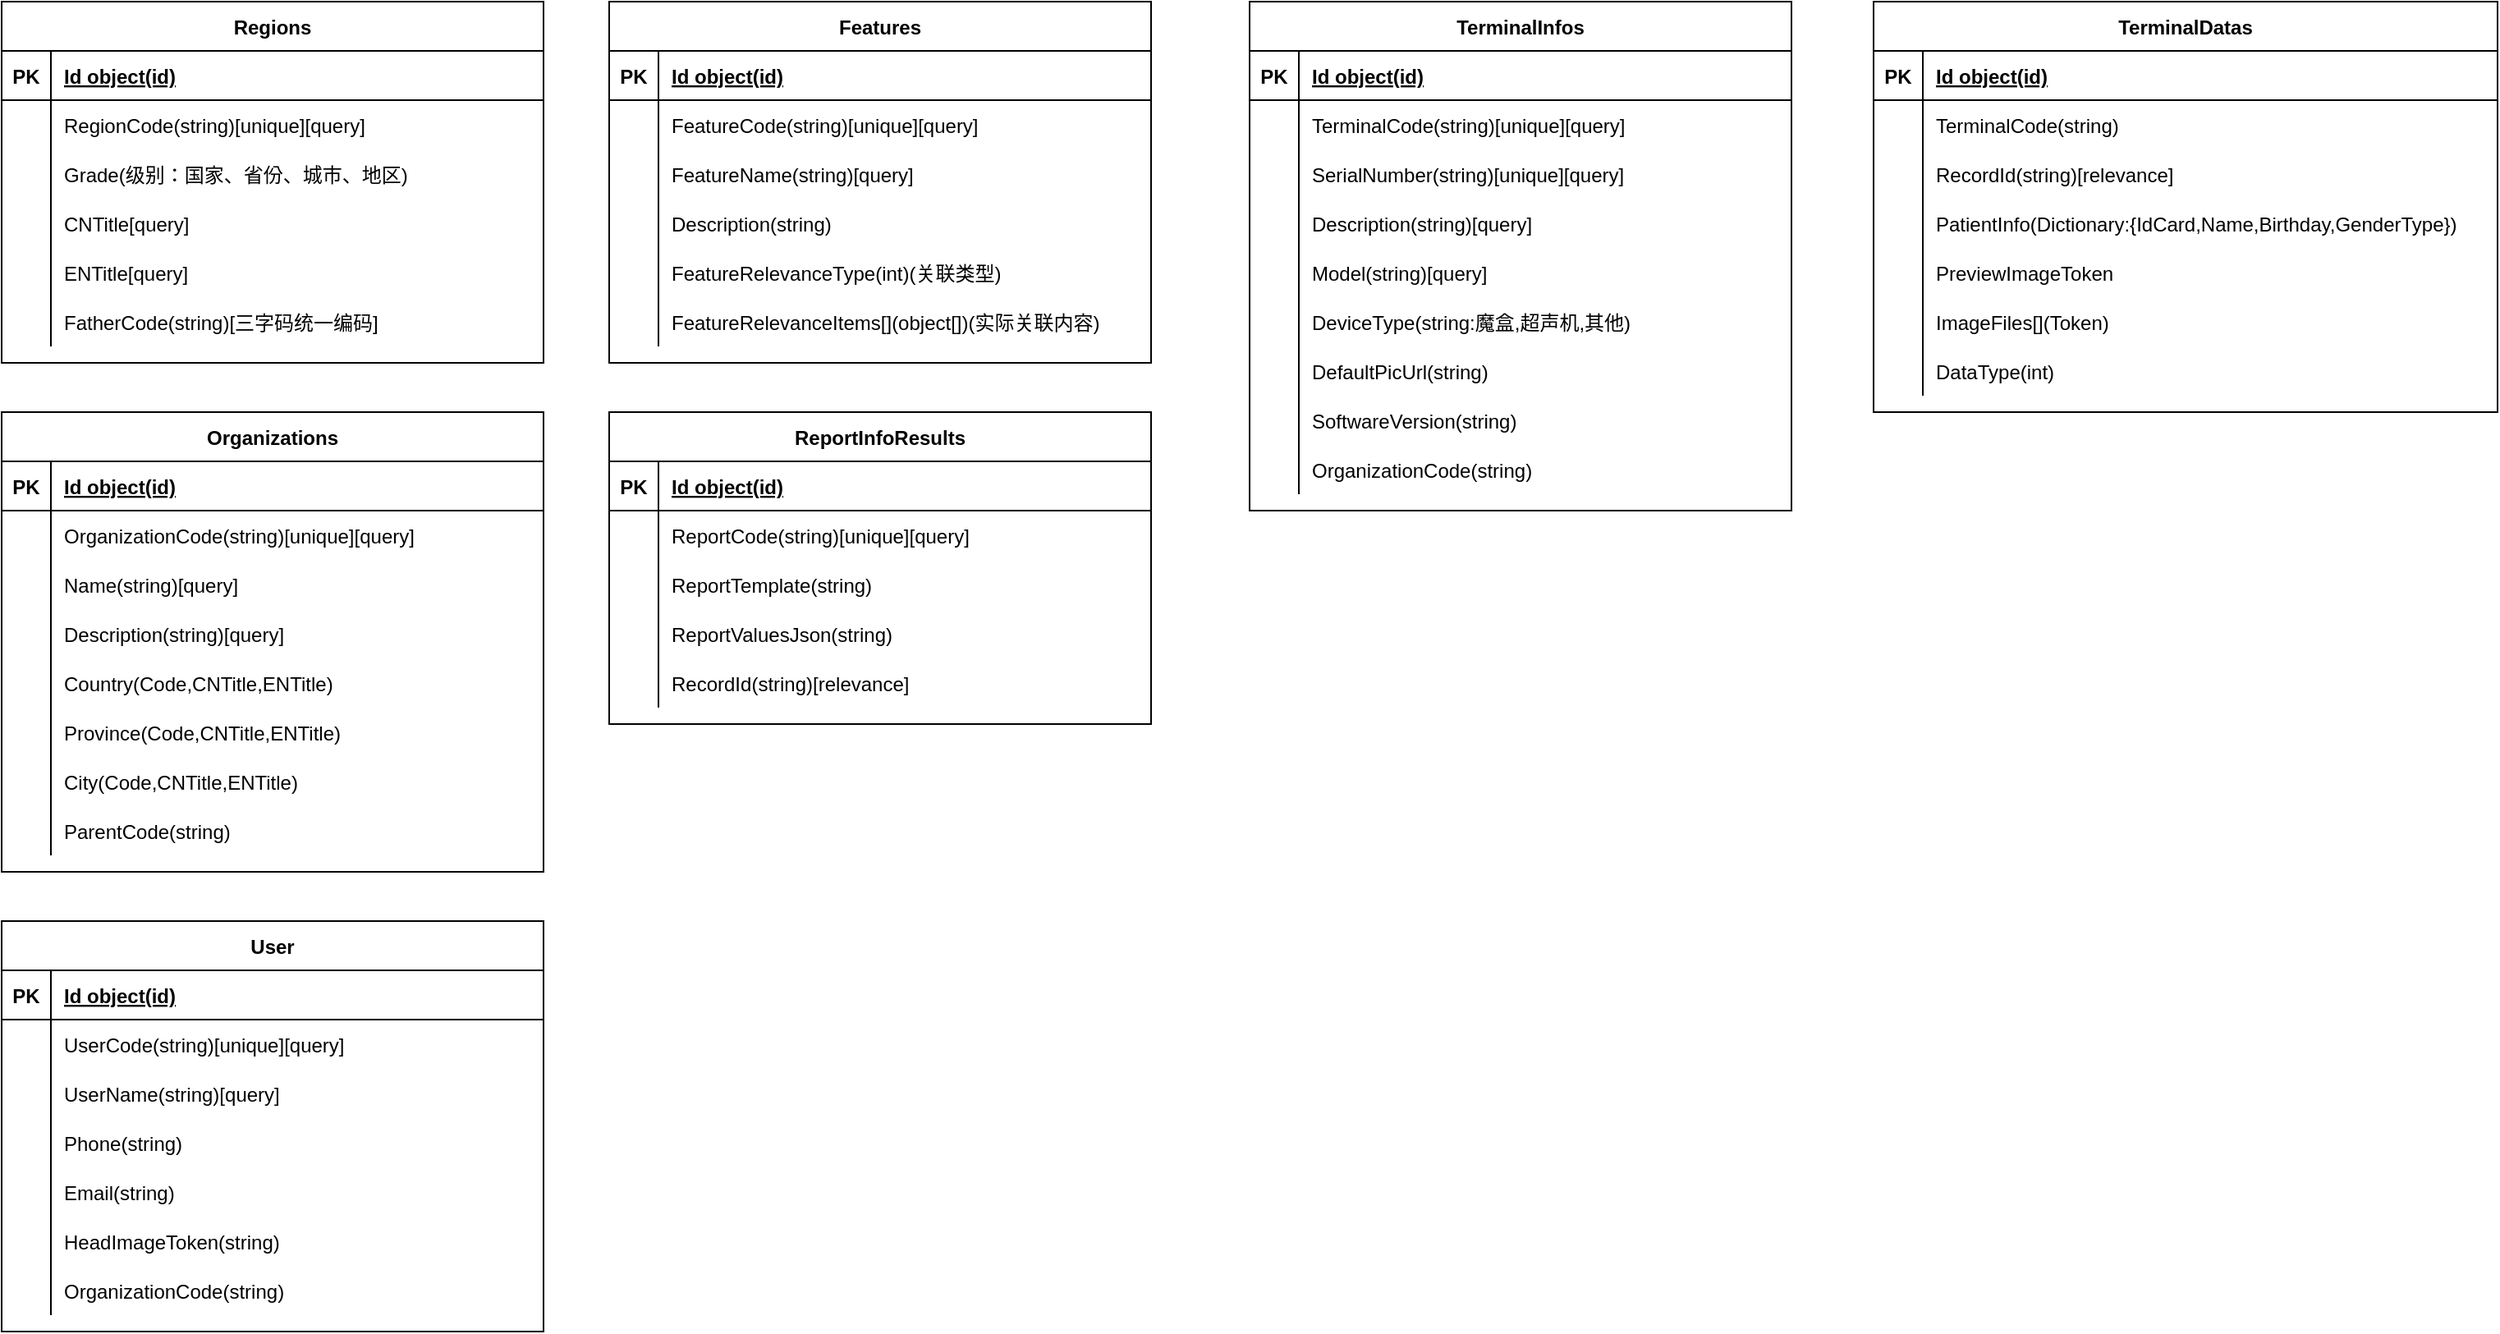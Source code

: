 <mxfile version="14.9.6" type="github">
  <diagram id="R2lEEEUBdFMjLlhIrx00" name="Page-1">
    <mxGraphModel dx="1422" dy="706" grid="1" gridSize="10" guides="1" tooltips="1" connect="1" arrows="1" fold="1" page="1" pageScale="1" pageWidth="1654" pageHeight="2336" math="0" shadow="0" extFonts="Permanent Marker^https://fonts.googleapis.com/css?family=Permanent+Marker">
      <root>
        <mxCell id="0" />
        <mxCell id="1" parent="0" />
        <mxCell id="NXn6PCg6-Ud2dN9pKlLt-1" value="TerminalInfos" style="shape=table;startSize=30;container=1;collapsible=1;childLayout=tableLayout;fixedRows=1;rowLines=0;fontStyle=1;align=center;resizeLast=1;" vertex="1" parent="1">
          <mxGeometry x="810" y="20" width="330" height="310" as="geometry" />
        </mxCell>
        <mxCell id="NXn6PCg6-Ud2dN9pKlLt-2" value="" style="shape=partialRectangle;collapsible=0;dropTarget=0;pointerEvents=0;fillColor=none;points=[[0,0.5],[1,0.5]];portConstraint=eastwest;top=0;left=0;right=0;bottom=1;" vertex="1" parent="NXn6PCg6-Ud2dN9pKlLt-1">
          <mxGeometry y="30" width="330" height="30" as="geometry" />
        </mxCell>
        <mxCell id="NXn6PCg6-Ud2dN9pKlLt-3" value="PK" style="shape=partialRectangle;overflow=hidden;connectable=0;fillColor=none;top=0;left=0;bottom=0;right=0;fontStyle=1;" vertex="1" parent="NXn6PCg6-Ud2dN9pKlLt-2">
          <mxGeometry width="30" height="30" as="geometry" />
        </mxCell>
        <mxCell id="NXn6PCg6-Ud2dN9pKlLt-4" value="Id object(id)" style="shape=partialRectangle;overflow=hidden;connectable=0;fillColor=none;top=0;left=0;bottom=0;right=0;align=left;spacingLeft=6;fontStyle=5;" vertex="1" parent="NXn6PCg6-Ud2dN9pKlLt-2">
          <mxGeometry x="30" width="300" height="30" as="geometry" />
        </mxCell>
        <mxCell id="NXn6PCg6-Ud2dN9pKlLt-71" value="" style="shape=partialRectangle;collapsible=0;dropTarget=0;pointerEvents=0;fillColor=none;points=[[0,0.5],[1,0.5]];portConstraint=eastwest;top=0;left=0;right=0;bottom=0;" vertex="1" parent="NXn6PCg6-Ud2dN9pKlLt-1">
          <mxGeometry y="60" width="330" height="30" as="geometry" />
        </mxCell>
        <mxCell id="NXn6PCg6-Ud2dN9pKlLt-72" value="" style="shape=partialRectangle;overflow=hidden;connectable=0;fillColor=none;top=0;left=0;bottom=0;right=0;" vertex="1" parent="NXn6PCg6-Ud2dN9pKlLt-71">
          <mxGeometry width="30" height="30" as="geometry" />
        </mxCell>
        <mxCell id="NXn6PCg6-Ud2dN9pKlLt-73" value="TerminalCode(string)[unique][query]" style="shape=partialRectangle;overflow=hidden;connectable=0;fillColor=none;top=0;left=0;bottom=0;right=0;align=left;spacingLeft=6;" vertex="1" parent="NXn6PCg6-Ud2dN9pKlLt-71">
          <mxGeometry x="30" width="300" height="30" as="geometry" />
        </mxCell>
        <mxCell id="NXn6PCg6-Ud2dN9pKlLt-9" value="" style="shape=partialRectangle;collapsible=0;dropTarget=0;pointerEvents=0;fillColor=none;points=[[0,0.5],[1,0.5]];portConstraint=eastwest;top=0;left=0;right=0;bottom=0;" vertex="1" parent="NXn6PCg6-Ud2dN9pKlLt-1">
          <mxGeometry y="90" width="330" height="30" as="geometry" />
        </mxCell>
        <mxCell id="NXn6PCg6-Ud2dN9pKlLt-10" value="" style="shape=partialRectangle;overflow=hidden;connectable=0;fillColor=none;top=0;left=0;bottom=0;right=0;" vertex="1" parent="NXn6PCg6-Ud2dN9pKlLt-9">
          <mxGeometry width="30" height="30" as="geometry" />
        </mxCell>
        <mxCell id="NXn6PCg6-Ud2dN9pKlLt-11" value="SerialNumber(string)[unique][query]" style="shape=partialRectangle;overflow=hidden;connectable=0;fillColor=none;top=0;left=0;bottom=0;right=0;align=left;spacingLeft=6;" vertex="1" parent="NXn6PCg6-Ud2dN9pKlLt-9">
          <mxGeometry x="30" width="300" height="30" as="geometry" />
        </mxCell>
        <mxCell id="NXn6PCg6-Ud2dN9pKlLt-5" value="" style="shape=partialRectangle;collapsible=0;dropTarget=0;pointerEvents=0;fillColor=none;points=[[0,0.5],[1,0.5]];portConstraint=eastwest;top=0;left=0;right=0;bottom=0;" vertex="1" parent="NXn6PCg6-Ud2dN9pKlLt-1">
          <mxGeometry y="120" width="330" height="30" as="geometry" />
        </mxCell>
        <mxCell id="NXn6PCg6-Ud2dN9pKlLt-6" value="" style="shape=partialRectangle;overflow=hidden;connectable=0;fillColor=none;top=0;left=0;bottom=0;right=0;" vertex="1" parent="NXn6PCg6-Ud2dN9pKlLt-5">
          <mxGeometry width="30" height="30" as="geometry" />
        </mxCell>
        <mxCell id="NXn6PCg6-Ud2dN9pKlLt-7" value="Description(string)[query]" style="shape=partialRectangle;overflow=hidden;connectable=0;fillColor=none;top=0;left=0;bottom=0;right=0;align=left;spacingLeft=6;" vertex="1" parent="NXn6PCg6-Ud2dN9pKlLt-5">
          <mxGeometry x="30" width="300" height="30" as="geometry" />
        </mxCell>
        <mxCell id="NXn6PCg6-Ud2dN9pKlLt-12" value="" style="shape=partialRectangle;collapsible=0;dropTarget=0;pointerEvents=0;fillColor=none;points=[[0,0.5],[1,0.5]];portConstraint=eastwest;top=0;left=0;right=0;bottom=0;" vertex="1" parent="NXn6PCg6-Ud2dN9pKlLt-1">
          <mxGeometry y="150" width="330" height="30" as="geometry" />
        </mxCell>
        <mxCell id="NXn6PCg6-Ud2dN9pKlLt-13" value="" style="shape=partialRectangle;overflow=hidden;connectable=0;fillColor=none;top=0;left=0;bottom=0;right=0;" vertex="1" parent="NXn6PCg6-Ud2dN9pKlLt-12">
          <mxGeometry width="30" height="30" as="geometry" />
        </mxCell>
        <mxCell id="NXn6PCg6-Ud2dN9pKlLt-14" value="Model(string)[query]" style="shape=partialRectangle;overflow=hidden;connectable=0;fillColor=none;top=0;left=0;bottom=0;right=0;align=left;spacingLeft=6;" vertex="1" parent="NXn6PCg6-Ud2dN9pKlLt-12">
          <mxGeometry x="30" width="300" height="30" as="geometry" />
        </mxCell>
        <mxCell id="NXn6PCg6-Ud2dN9pKlLt-99" value="" style="shape=partialRectangle;collapsible=0;dropTarget=0;pointerEvents=0;fillColor=none;points=[[0,0.5],[1,0.5]];portConstraint=eastwest;top=0;left=0;right=0;bottom=0;" vertex="1" parent="NXn6PCg6-Ud2dN9pKlLt-1">
          <mxGeometry y="180" width="330" height="30" as="geometry" />
        </mxCell>
        <mxCell id="NXn6PCg6-Ud2dN9pKlLt-100" value="" style="shape=partialRectangle;overflow=hidden;connectable=0;fillColor=none;top=0;left=0;bottom=0;right=0;" vertex="1" parent="NXn6PCg6-Ud2dN9pKlLt-99">
          <mxGeometry width="30" height="30" as="geometry" />
        </mxCell>
        <mxCell id="NXn6PCg6-Ud2dN9pKlLt-101" value="DeviceType(string:魔盒,超声机,其他)" style="shape=partialRectangle;overflow=hidden;connectable=0;fillColor=none;top=0;left=0;bottom=0;right=0;align=left;spacingLeft=6;" vertex="1" parent="NXn6PCg6-Ud2dN9pKlLt-99">
          <mxGeometry x="30" width="300" height="30" as="geometry" />
        </mxCell>
        <mxCell id="NXn6PCg6-Ud2dN9pKlLt-15" value="" style="shape=partialRectangle;collapsible=0;dropTarget=0;pointerEvents=0;fillColor=none;points=[[0,0.5],[1,0.5]];portConstraint=eastwest;top=0;left=0;right=0;bottom=0;" vertex="1" parent="NXn6PCg6-Ud2dN9pKlLt-1">
          <mxGeometry y="210" width="330" height="30" as="geometry" />
        </mxCell>
        <mxCell id="NXn6PCg6-Ud2dN9pKlLt-16" value="" style="shape=partialRectangle;overflow=hidden;connectable=0;fillColor=none;top=0;left=0;bottom=0;right=0;" vertex="1" parent="NXn6PCg6-Ud2dN9pKlLt-15">
          <mxGeometry width="30" height="30" as="geometry" />
        </mxCell>
        <mxCell id="NXn6PCg6-Ud2dN9pKlLt-17" value="DefaultPicUrl(string)" style="shape=partialRectangle;overflow=hidden;connectable=0;fillColor=none;top=0;left=0;bottom=0;right=0;align=left;spacingLeft=6;" vertex="1" parent="NXn6PCg6-Ud2dN9pKlLt-15">
          <mxGeometry x="30" width="300" height="30" as="geometry" />
        </mxCell>
        <mxCell id="NXn6PCg6-Ud2dN9pKlLt-18" value="" style="shape=partialRectangle;collapsible=0;dropTarget=0;pointerEvents=0;fillColor=none;points=[[0,0.5],[1,0.5]];portConstraint=eastwest;top=0;left=0;right=0;bottom=0;" vertex="1" parent="NXn6PCg6-Ud2dN9pKlLt-1">
          <mxGeometry y="240" width="330" height="30" as="geometry" />
        </mxCell>
        <mxCell id="NXn6PCg6-Ud2dN9pKlLt-19" value="" style="shape=partialRectangle;overflow=hidden;connectable=0;fillColor=none;top=0;left=0;bottom=0;right=0;" vertex="1" parent="NXn6PCg6-Ud2dN9pKlLt-18">
          <mxGeometry width="30" height="30" as="geometry" />
        </mxCell>
        <mxCell id="NXn6PCg6-Ud2dN9pKlLt-20" value="SoftwareVersion(string)" style="shape=partialRectangle;overflow=hidden;connectable=0;fillColor=none;top=0;left=0;bottom=0;right=0;align=left;spacingLeft=6;" vertex="1" parent="NXn6PCg6-Ud2dN9pKlLt-18">
          <mxGeometry x="30" width="300" height="30" as="geometry" />
        </mxCell>
        <mxCell id="NXn6PCg6-Ud2dN9pKlLt-21" value="" style="shape=partialRectangle;collapsible=0;dropTarget=0;pointerEvents=0;fillColor=none;points=[[0,0.5],[1,0.5]];portConstraint=eastwest;top=0;left=0;right=0;bottom=0;" vertex="1" parent="NXn6PCg6-Ud2dN9pKlLt-1">
          <mxGeometry y="270" width="330" height="30" as="geometry" />
        </mxCell>
        <mxCell id="NXn6PCg6-Ud2dN9pKlLt-22" value="" style="shape=partialRectangle;overflow=hidden;connectable=0;fillColor=none;top=0;left=0;bottom=0;right=0;" vertex="1" parent="NXn6PCg6-Ud2dN9pKlLt-21">
          <mxGeometry width="30" height="30" as="geometry" />
        </mxCell>
        <mxCell id="NXn6PCg6-Ud2dN9pKlLt-23" value="OrganizationCode(string)" style="shape=partialRectangle;overflow=hidden;connectable=0;fillColor=none;top=0;left=0;bottom=0;right=0;align=left;spacingLeft=6;" vertex="1" parent="NXn6PCg6-Ud2dN9pKlLt-21">
          <mxGeometry x="30" width="300" height="30" as="geometry" />
        </mxCell>
        <mxCell id="NXn6PCg6-Ud2dN9pKlLt-24" value="Regions" style="shape=table;startSize=30;container=1;collapsible=1;childLayout=tableLayout;fixedRows=1;rowLines=0;fontStyle=1;align=center;resizeLast=1;" vertex="1" parent="1">
          <mxGeometry x="50" y="20" width="330" height="220" as="geometry" />
        </mxCell>
        <mxCell id="NXn6PCg6-Ud2dN9pKlLt-25" value="" style="shape=partialRectangle;collapsible=0;dropTarget=0;pointerEvents=0;fillColor=none;points=[[0,0.5],[1,0.5]];portConstraint=eastwest;top=0;left=0;right=0;bottom=1;" vertex="1" parent="NXn6PCg6-Ud2dN9pKlLt-24">
          <mxGeometry y="30" width="330" height="30" as="geometry" />
        </mxCell>
        <mxCell id="NXn6PCg6-Ud2dN9pKlLt-26" value="PK" style="shape=partialRectangle;overflow=hidden;connectable=0;fillColor=none;top=0;left=0;bottom=0;right=0;fontStyle=1;" vertex="1" parent="NXn6PCg6-Ud2dN9pKlLt-25">
          <mxGeometry width="30" height="30" as="geometry" />
        </mxCell>
        <mxCell id="NXn6PCg6-Ud2dN9pKlLt-27" value="Id object(id)" style="shape=partialRectangle;overflow=hidden;connectable=0;fillColor=none;top=0;left=0;bottom=0;right=0;align=left;spacingLeft=6;fontStyle=5;" vertex="1" parent="NXn6PCg6-Ud2dN9pKlLt-25">
          <mxGeometry x="30" width="300" height="30" as="geometry" />
        </mxCell>
        <mxCell id="NXn6PCg6-Ud2dN9pKlLt-28" value="" style="shape=partialRectangle;collapsible=0;dropTarget=0;pointerEvents=0;fillColor=none;points=[[0,0.5],[1,0.5]];portConstraint=eastwest;top=0;left=0;right=0;bottom=0;" vertex="1" parent="NXn6PCg6-Ud2dN9pKlLt-24">
          <mxGeometry y="60" width="330" height="30" as="geometry" />
        </mxCell>
        <mxCell id="NXn6PCg6-Ud2dN9pKlLt-29" value="" style="shape=partialRectangle;overflow=hidden;connectable=0;fillColor=none;top=0;left=0;bottom=0;right=0;" vertex="1" parent="NXn6PCg6-Ud2dN9pKlLt-28">
          <mxGeometry width="30" height="30" as="geometry" />
        </mxCell>
        <mxCell id="NXn6PCg6-Ud2dN9pKlLt-30" value="RegionCode(string)[unique][query]" style="shape=partialRectangle;overflow=hidden;connectable=0;fillColor=none;top=0;left=0;bottom=0;right=0;align=left;spacingLeft=6;" vertex="1" parent="NXn6PCg6-Ud2dN9pKlLt-28">
          <mxGeometry x="30" width="300" height="30" as="geometry" />
        </mxCell>
        <mxCell id="NXn6PCg6-Ud2dN9pKlLt-31" value="" style="shape=partialRectangle;collapsible=0;dropTarget=0;pointerEvents=0;fillColor=none;points=[[0,0.5],[1,0.5]];portConstraint=eastwest;top=0;left=0;right=0;bottom=0;" vertex="1" parent="NXn6PCg6-Ud2dN9pKlLt-24">
          <mxGeometry y="90" width="330" height="30" as="geometry" />
        </mxCell>
        <mxCell id="NXn6PCg6-Ud2dN9pKlLt-32" value="" style="shape=partialRectangle;overflow=hidden;connectable=0;fillColor=none;top=0;left=0;bottom=0;right=0;" vertex="1" parent="NXn6PCg6-Ud2dN9pKlLt-31">
          <mxGeometry width="30" height="30" as="geometry" />
        </mxCell>
        <mxCell id="NXn6PCg6-Ud2dN9pKlLt-33" value="Grade(级别：国家、省份、城市、地区)" style="shape=partialRectangle;overflow=hidden;connectable=0;fillColor=none;top=0;left=0;bottom=0;right=0;align=left;spacingLeft=6;" vertex="1" parent="NXn6PCg6-Ud2dN9pKlLt-31">
          <mxGeometry x="30" width="300" height="30" as="geometry" />
        </mxCell>
        <mxCell id="NXn6PCg6-Ud2dN9pKlLt-34" value="" style="shape=partialRectangle;collapsible=0;dropTarget=0;pointerEvents=0;fillColor=none;points=[[0,0.5],[1,0.5]];portConstraint=eastwest;top=0;left=0;right=0;bottom=0;" vertex="1" parent="NXn6PCg6-Ud2dN9pKlLt-24">
          <mxGeometry y="120" width="330" height="30" as="geometry" />
        </mxCell>
        <mxCell id="NXn6PCg6-Ud2dN9pKlLt-35" value="" style="shape=partialRectangle;overflow=hidden;connectable=0;fillColor=none;top=0;left=0;bottom=0;right=0;" vertex="1" parent="NXn6PCg6-Ud2dN9pKlLt-34">
          <mxGeometry width="30" height="30" as="geometry" />
        </mxCell>
        <mxCell id="NXn6PCg6-Ud2dN9pKlLt-36" value="CNTitle[query]" style="shape=partialRectangle;overflow=hidden;connectable=0;fillColor=none;top=0;left=0;bottom=0;right=0;align=left;spacingLeft=6;" vertex="1" parent="NXn6PCg6-Ud2dN9pKlLt-34">
          <mxGeometry x="30" width="300" height="30" as="geometry" />
        </mxCell>
        <mxCell id="NXn6PCg6-Ud2dN9pKlLt-37" value="" style="shape=partialRectangle;collapsible=0;dropTarget=0;pointerEvents=0;fillColor=none;points=[[0,0.5],[1,0.5]];portConstraint=eastwest;top=0;left=0;right=0;bottom=0;" vertex="1" parent="NXn6PCg6-Ud2dN9pKlLt-24">
          <mxGeometry y="150" width="330" height="30" as="geometry" />
        </mxCell>
        <mxCell id="NXn6PCg6-Ud2dN9pKlLt-38" value="" style="shape=partialRectangle;overflow=hidden;connectable=0;fillColor=none;top=0;left=0;bottom=0;right=0;" vertex="1" parent="NXn6PCg6-Ud2dN9pKlLt-37">
          <mxGeometry width="30" height="30" as="geometry" />
        </mxCell>
        <mxCell id="NXn6PCg6-Ud2dN9pKlLt-39" value="ENTitle[query]" style="shape=partialRectangle;overflow=hidden;connectable=0;fillColor=none;top=0;left=0;bottom=0;right=0;align=left;spacingLeft=6;" vertex="1" parent="NXn6PCg6-Ud2dN9pKlLt-37">
          <mxGeometry x="30" width="300" height="30" as="geometry" />
        </mxCell>
        <mxCell id="NXn6PCg6-Ud2dN9pKlLt-40" value="" style="shape=partialRectangle;collapsible=0;dropTarget=0;pointerEvents=0;fillColor=none;points=[[0,0.5],[1,0.5]];portConstraint=eastwest;top=0;left=0;right=0;bottom=0;" vertex="1" parent="NXn6PCg6-Ud2dN9pKlLt-24">
          <mxGeometry y="180" width="330" height="30" as="geometry" />
        </mxCell>
        <mxCell id="NXn6PCg6-Ud2dN9pKlLt-41" value="" style="shape=partialRectangle;overflow=hidden;connectable=0;fillColor=none;top=0;left=0;bottom=0;right=0;" vertex="1" parent="NXn6PCg6-Ud2dN9pKlLt-40">
          <mxGeometry width="30" height="30" as="geometry" />
        </mxCell>
        <mxCell id="NXn6PCg6-Ud2dN9pKlLt-42" value="FatherCode(string)[三字码统一编码]" style="shape=partialRectangle;overflow=hidden;connectable=0;fillColor=none;top=0;left=0;bottom=0;right=0;align=left;spacingLeft=6;" vertex="1" parent="NXn6PCg6-Ud2dN9pKlLt-40">
          <mxGeometry x="30" width="300" height="30" as="geometry" />
        </mxCell>
        <mxCell id="NXn6PCg6-Ud2dN9pKlLt-46" value="Organizations" style="shape=table;startSize=30;container=1;collapsible=1;childLayout=tableLayout;fixedRows=1;rowLines=0;fontStyle=1;align=center;resizeLast=1;" vertex="1" parent="1">
          <mxGeometry x="50" y="270" width="330" height="280" as="geometry" />
        </mxCell>
        <mxCell id="NXn6PCg6-Ud2dN9pKlLt-47" value="" style="shape=partialRectangle;collapsible=0;dropTarget=0;pointerEvents=0;fillColor=none;points=[[0,0.5],[1,0.5]];portConstraint=eastwest;top=0;left=0;right=0;bottom=1;" vertex="1" parent="NXn6PCg6-Ud2dN9pKlLt-46">
          <mxGeometry y="30" width="330" height="30" as="geometry" />
        </mxCell>
        <mxCell id="NXn6PCg6-Ud2dN9pKlLt-48" value="PK" style="shape=partialRectangle;overflow=hidden;connectable=0;fillColor=none;top=0;left=0;bottom=0;right=0;fontStyle=1;" vertex="1" parent="NXn6PCg6-Ud2dN9pKlLt-47">
          <mxGeometry width="30" height="30" as="geometry" />
        </mxCell>
        <mxCell id="NXn6PCg6-Ud2dN9pKlLt-49" value="Id object(id)" style="shape=partialRectangle;overflow=hidden;connectable=0;fillColor=none;top=0;left=0;bottom=0;right=0;align=left;spacingLeft=6;fontStyle=5;" vertex="1" parent="NXn6PCg6-Ud2dN9pKlLt-47">
          <mxGeometry x="30" width="300" height="30" as="geometry" />
        </mxCell>
        <mxCell id="NXn6PCg6-Ud2dN9pKlLt-68" value="" style="shape=partialRectangle;collapsible=0;dropTarget=0;pointerEvents=0;fillColor=none;points=[[0,0.5],[1,0.5]];portConstraint=eastwest;top=0;left=0;right=0;bottom=0;" vertex="1" parent="NXn6PCg6-Ud2dN9pKlLt-46">
          <mxGeometry y="60" width="330" height="30" as="geometry" />
        </mxCell>
        <mxCell id="NXn6PCg6-Ud2dN9pKlLt-69" value="" style="shape=partialRectangle;overflow=hidden;connectable=0;fillColor=none;top=0;left=0;bottom=0;right=0;" vertex="1" parent="NXn6PCg6-Ud2dN9pKlLt-68">
          <mxGeometry width="30" height="30" as="geometry" />
        </mxCell>
        <mxCell id="NXn6PCg6-Ud2dN9pKlLt-70" value="OrganizationCode(string)[unique][query]" style="shape=partialRectangle;overflow=hidden;connectable=0;fillColor=none;top=0;left=0;bottom=0;right=0;align=left;spacingLeft=6;" vertex="1" parent="NXn6PCg6-Ud2dN9pKlLt-68">
          <mxGeometry x="30" width="300" height="30" as="geometry" />
        </mxCell>
        <mxCell id="NXn6PCg6-Ud2dN9pKlLt-50" value="" style="shape=partialRectangle;collapsible=0;dropTarget=0;pointerEvents=0;fillColor=none;points=[[0,0.5],[1,0.5]];portConstraint=eastwest;top=0;left=0;right=0;bottom=0;" vertex="1" parent="NXn6PCg6-Ud2dN9pKlLt-46">
          <mxGeometry y="90" width="330" height="30" as="geometry" />
        </mxCell>
        <mxCell id="NXn6PCg6-Ud2dN9pKlLt-51" value="" style="shape=partialRectangle;overflow=hidden;connectable=0;fillColor=none;top=0;left=0;bottom=0;right=0;" vertex="1" parent="NXn6PCg6-Ud2dN9pKlLt-50">
          <mxGeometry width="30" height="30" as="geometry" />
        </mxCell>
        <mxCell id="NXn6PCg6-Ud2dN9pKlLt-52" value="Name(string)[query]" style="shape=partialRectangle;overflow=hidden;connectable=0;fillColor=none;top=0;left=0;bottom=0;right=0;align=left;spacingLeft=6;" vertex="1" parent="NXn6PCg6-Ud2dN9pKlLt-50">
          <mxGeometry x="30" width="300" height="30" as="geometry" />
        </mxCell>
        <mxCell id="NXn6PCg6-Ud2dN9pKlLt-53" value="" style="shape=partialRectangle;collapsible=0;dropTarget=0;pointerEvents=0;fillColor=none;points=[[0,0.5],[1,0.5]];portConstraint=eastwest;top=0;left=0;right=0;bottom=0;" vertex="1" parent="NXn6PCg6-Ud2dN9pKlLt-46">
          <mxGeometry y="120" width="330" height="30" as="geometry" />
        </mxCell>
        <mxCell id="NXn6PCg6-Ud2dN9pKlLt-54" value="" style="shape=partialRectangle;overflow=hidden;connectable=0;fillColor=none;top=0;left=0;bottom=0;right=0;" vertex="1" parent="NXn6PCg6-Ud2dN9pKlLt-53">
          <mxGeometry width="30" height="30" as="geometry" />
        </mxCell>
        <mxCell id="NXn6PCg6-Ud2dN9pKlLt-55" value="Description(string)[query]" style="shape=partialRectangle;overflow=hidden;connectable=0;fillColor=none;top=0;left=0;bottom=0;right=0;align=left;spacingLeft=6;" vertex="1" parent="NXn6PCg6-Ud2dN9pKlLt-53">
          <mxGeometry x="30" width="300" height="30" as="geometry" />
        </mxCell>
        <mxCell id="NXn6PCg6-Ud2dN9pKlLt-56" value="" style="shape=partialRectangle;collapsible=0;dropTarget=0;pointerEvents=0;fillColor=none;points=[[0,0.5],[1,0.5]];portConstraint=eastwest;top=0;left=0;right=0;bottom=0;" vertex="1" parent="NXn6PCg6-Ud2dN9pKlLt-46">
          <mxGeometry y="150" width="330" height="30" as="geometry" />
        </mxCell>
        <mxCell id="NXn6PCg6-Ud2dN9pKlLt-57" value="" style="shape=partialRectangle;overflow=hidden;connectable=0;fillColor=none;top=0;left=0;bottom=0;right=0;" vertex="1" parent="NXn6PCg6-Ud2dN9pKlLt-56">
          <mxGeometry width="30" height="30" as="geometry" />
        </mxCell>
        <mxCell id="NXn6PCg6-Ud2dN9pKlLt-58" value="Country(Code,CNTitle,ENTitle)" style="shape=partialRectangle;overflow=hidden;connectable=0;fillColor=none;top=0;left=0;bottom=0;right=0;align=left;spacingLeft=6;" vertex="1" parent="NXn6PCg6-Ud2dN9pKlLt-56">
          <mxGeometry x="30" width="300" height="30" as="geometry" />
        </mxCell>
        <mxCell id="NXn6PCg6-Ud2dN9pKlLt-59" value="" style="shape=partialRectangle;collapsible=0;dropTarget=0;pointerEvents=0;fillColor=none;points=[[0,0.5],[1,0.5]];portConstraint=eastwest;top=0;left=0;right=0;bottom=0;" vertex="1" parent="NXn6PCg6-Ud2dN9pKlLt-46">
          <mxGeometry y="180" width="330" height="30" as="geometry" />
        </mxCell>
        <mxCell id="NXn6PCg6-Ud2dN9pKlLt-60" value="" style="shape=partialRectangle;overflow=hidden;connectable=0;fillColor=none;top=0;left=0;bottom=0;right=0;" vertex="1" parent="NXn6PCg6-Ud2dN9pKlLt-59">
          <mxGeometry width="30" height="30" as="geometry" />
        </mxCell>
        <mxCell id="NXn6PCg6-Ud2dN9pKlLt-61" value="Province(Code,CNTitle,ENTitle)" style="shape=partialRectangle;overflow=hidden;connectable=0;fillColor=none;top=0;left=0;bottom=0;right=0;align=left;spacingLeft=6;" vertex="1" parent="NXn6PCg6-Ud2dN9pKlLt-59">
          <mxGeometry x="30" width="300" height="30" as="geometry" />
        </mxCell>
        <mxCell id="NXn6PCg6-Ud2dN9pKlLt-62" value="" style="shape=partialRectangle;collapsible=0;dropTarget=0;pointerEvents=0;fillColor=none;points=[[0,0.5],[1,0.5]];portConstraint=eastwest;top=0;left=0;right=0;bottom=0;" vertex="1" parent="NXn6PCg6-Ud2dN9pKlLt-46">
          <mxGeometry y="210" width="330" height="30" as="geometry" />
        </mxCell>
        <mxCell id="NXn6PCg6-Ud2dN9pKlLt-63" value="" style="shape=partialRectangle;overflow=hidden;connectable=0;fillColor=none;top=0;left=0;bottom=0;right=0;" vertex="1" parent="NXn6PCg6-Ud2dN9pKlLt-62">
          <mxGeometry width="30" height="30" as="geometry" />
        </mxCell>
        <mxCell id="NXn6PCg6-Ud2dN9pKlLt-64" value="City(Code,CNTitle,ENTitle)" style="shape=partialRectangle;overflow=hidden;connectable=0;fillColor=none;top=0;left=0;bottom=0;right=0;align=left;spacingLeft=6;" vertex="1" parent="NXn6PCg6-Ud2dN9pKlLt-62">
          <mxGeometry x="30" width="300" height="30" as="geometry" />
        </mxCell>
        <mxCell id="NXn6PCg6-Ud2dN9pKlLt-65" value="" style="shape=partialRectangle;collapsible=0;dropTarget=0;pointerEvents=0;fillColor=none;points=[[0,0.5],[1,0.5]];portConstraint=eastwest;top=0;left=0;right=0;bottom=0;" vertex="1" parent="NXn6PCg6-Ud2dN9pKlLt-46">
          <mxGeometry y="240" width="330" height="30" as="geometry" />
        </mxCell>
        <mxCell id="NXn6PCg6-Ud2dN9pKlLt-66" value="" style="shape=partialRectangle;overflow=hidden;connectable=0;fillColor=none;top=0;left=0;bottom=0;right=0;" vertex="1" parent="NXn6PCg6-Ud2dN9pKlLt-65">
          <mxGeometry width="30" height="30" as="geometry" />
        </mxCell>
        <mxCell id="NXn6PCg6-Ud2dN9pKlLt-67" value="ParentCode(string)" style="shape=partialRectangle;overflow=hidden;connectable=0;fillColor=none;top=0;left=0;bottom=0;right=0;align=left;spacingLeft=6;" vertex="1" parent="NXn6PCg6-Ud2dN9pKlLt-65">
          <mxGeometry x="30" width="300" height="30" as="geometry" />
        </mxCell>
        <mxCell id="NXn6PCg6-Ud2dN9pKlLt-74" value="TerminalDatas" style="shape=table;startSize=30;container=1;collapsible=1;childLayout=tableLayout;fixedRows=1;rowLines=0;fontStyle=1;align=center;resizeLast=1;" vertex="1" parent="1">
          <mxGeometry x="1190" y="20" width="380" height="250" as="geometry" />
        </mxCell>
        <mxCell id="NXn6PCg6-Ud2dN9pKlLt-75" value="" style="shape=partialRectangle;collapsible=0;dropTarget=0;pointerEvents=0;fillColor=none;points=[[0,0.5],[1,0.5]];portConstraint=eastwest;top=0;left=0;right=0;bottom=1;" vertex="1" parent="NXn6PCg6-Ud2dN9pKlLt-74">
          <mxGeometry y="30" width="380" height="30" as="geometry" />
        </mxCell>
        <mxCell id="NXn6PCg6-Ud2dN9pKlLt-76" value="PK" style="shape=partialRectangle;overflow=hidden;connectable=0;fillColor=none;top=0;left=0;bottom=0;right=0;fontStyle=1;" vertex="1" parent="NXn6PCg6-Ud2dN9pKlLt-75">
          <mxGeometry width="30" height="30" as="geometry" />
        </mxCell>
        <mxCell id="NXn6PCg6-Ud2dN9pKlLt-77" value="Id object(id)" style="shape=partialRectangle;overflow=hidden;connectable=0;fillColor=none;top=0;left=0;bottom=0;right=0;align=left;spacingLeft=6;fontStyle=5;" vertex="1" parent="NXn6PCg6-Ud2dN9pKlLt-75">
          <mxGeometry x="30" width="350" height="30" as="geometry" />
        </mxCell>
        <mxCell id="NXn6PCg6-Ud2dN9pKlLt-78" value="" style="shape=partialRectangle;collapsible=0;dropTarget=0;pointerEvents=0;fillColor=none;points=[[0,0.5],[1,0.5]];portConstraint=eastwest;top=0;left=0;right=0;bottom=0;" vertex="1" parent="NXn6PCg6-Ud2dN9pKlLt-74">
          <mxGeometry y="60" width="380" height="30" as="geometry" />
        </mxCell>
        <mxCell id="NXn6PCg6-Ud2dN9pKlLt-79" value="" style="shape=partialRectangle;overflow=hidden;connectable=0;fillColor=none;top=0;left=0;bottom=0;right=0;" vertex="1" parent="NXn6PCg6-Ud2dN9pKlLt-78">
          <mxGeometry width="30" height="30" as="geometry" />
        </mxCell>
        <mxCell id="NXn6PCg6-Ud2dN9pKlLt-80" value="TerminalCode(string)" style="shape=partialRectangle;overflow=hidden;connectable=0;fillColor=none;top=0;left=0;bottom=0;right=0;align=left;spacingLeft=6;" vertex="1" parent="NXn6PCg6-Ud2dN9pKlLt-78">
          <mxGeometry x="30" width="350" height="30" as="geometry" />
        </mxCell>
        <mxCell id="NXn6PCg6-Ud2dN9pKlLt-81" value="" style="shape=partialRectangle;collapsible=0;dropTarget=0;pointerEvents=0;fillColor=none;points=[[0,0.5],[1,0.5]];portConstraint=eastwest;top=0;left=0;right=0;bottom=0;" vertex="1" parent="NXn6PCg6-Ud2dN9pKlLt-74">
          <mxGeometry y="90" width="380" height="30" as="geometry" />
        </mxCell>
        <mxCell id="NXn6PCg6-Ud2dN9pKlLt-82" value="" style="shape=partialRectangle;overflow=hidden;connectable=0;fillColor=none;top=0;left=0;bottom=0;right=0;" vertex="1" parent="NXn6PCg6-Ud2dN9pKlLt-81">
          <mxGeometry width="30" height="30" as="geometry" />
        </mxCell>
        <mxCell id="NXn6PCg6-Ud2dN9pKlLt-83" value="RecordId(string)[relevance]" style="shape=partialRectangle;overflow=hidden;connectable=0;fillColor=none;top=0;left=0;bottom=0;right=0;align=left;spacingLeft=6;" vertex="1" parent="NXn6PCg6-Ud2dN9pKlLt-81">
          <mxGeometry x="30" width="350" height="30" as="geometry" />
        </mxCell>
        <mxCell id="NXn6PCg6-Ud2dN9pKlLt-84" value="" style="shape=partialRectangle;collapsible=0;dropTarget=0;pointerEvents=0;fillColor=none;points=[[0,0.5],[1,0.5]];portConstraint=eastwest;top=0;left=0;right=0;bottom=0;" vertex="1" parent="NXn6PCg6-Ud2dN9pKlLt-74">
          <mxGeometry y="120" width="380" height="30" as="geometry" />
        </mxCell>
        <mxCell id="NXn6PCg6-Ud2dN9pKlLt-85" value="" style="shape=partialRectangle;overflow=hidden;connectable=0;fillColor=none;top=0;left=0;bottom=0;right=0;" vertex="1" parent="NXn6PCg6-Ud2dN9pKlLt-84">
          <mxGeometry width="30" height="30" as="geometry" />
        </mxCell>
        <mxCell id="NXn6PCg6-Ud2dN9pKlLt-86" value="PatientInfo(Dictionary:{IdCard,Name,Birthday,GenderType})" style="shape=partialRectangle;overflow=hidden;connectable=0;fillColor=none;top=0;left=0;bottom=0;right=0;align=left;spacingLeft=6;" vertex="1" parent="NXn6PCg6-Ud2dN9pKlLt-84">
          <mxGeometry x="30" width="350" height="30" as="geometry" />
        </mxCell>
        <mxCell id="NXn6PCg6-Ud2dN9pKlLt-87" value="" style="shape=partialRectangle;collapsible=0;dropTarget=0;pointerEvents=0;fillColor=none;points=[[0,0.5],[1,0.5]];portConstraint=eastwest;top=0;left=0;right=0;bottom=0;" vertex="1" parent="NXn6PCg6-Ud2dN9pKlLt-74">
          <mxGeometry y="150" width="380" height="30" as="geometry" />
        </mxCell>
        <mxCell id="NXn6PCg6-Ud2dN9pKlLt-88" value="" style="shape=partialRectangle;overflow=hidden;connectable=0;fillColor=none;top=0;left=0;bottom=0;right=0;" vertex="1" parent="NXn6PCg6-Ud2dN9pKlLt-87">
          <mxGeometry width="30" height="30" as="geometry" />
        </mxCell>
        <mxCell id="NXn6PCg6-Ud2dN9pKlLt-89" value="PreviewImageToken" style="shape=partialRectangle;overflow=hidden;connectable=0;fillColor=none;top=0;left=0;bottom=0;right=0;align=left;spacingLeft=6;" vertex="1" parent="NXn6PCg6-Ud2dN9pKlLt-87">
          <mxGeometry x="30" width="350" height="30" as="geometry" />
        </mxCell>
        <mxCell id="NXn6PCg6-Ud2dN9pKlLt-90" value="" style="shape=partialRectangle;collapsible=0;dropTarget=0;pointerEvents=0;fillColor=none;points=[[0,0.5],[1,0.5]];portConstraint=eastwest;top=0;left=0;right=0;bottom=0;" vertex="1" parent="NXn6PCg6-Ud2dN9pKlLt-74">
          <mxGeometry y="180" width="380" height="30" as="geometry" />
        </mxCell>
        <mxCell id="NXn6PCg6-Ud2dN9pKlLt-91" value="" style="shape=partialRectangle;overflow=hidden;connectable=0;fillColor=none;top=0;left=0;bottom=0;right=0;" vertex="1" parent="NXn6PCg6-Ud2dN9pKlLt-90">
          <mxGeometry width="30" height="30" as="geometry" />
        </mxCell>
        <mxCell id="NXn6PCg6-Ud2dN9pKlLt-92" value="ImageFiles[](Token)" style="shape=partialRectangle;overflow=hidden;connectable=0;fillColor=none;top=0;left=0;bottom=0;right=0;align=left;spacingLeft=6;" vertex="1" parent="NXn6PCg6-Ud2dN9pKlLt-90">
          <mxGeometry x="30" width="350" height="30" as="geometry" />
        </mxCell>
        <mxCell id="NXn6PCg6-Ud2dN9pKlLt-93" value="" style="shape=partialRectangle;collapsible=0;dropTarget=0;pointerEvents=0;fillColor=none;points=[[0,0.5],[1,0.5]];portConstraint=eastwest;top=0;left=0;right=0;bottom=0;" vertex="1" parent="NXn6PCg6-Ud2dN9pKlLt-74">
          <mxGeometry y="210" width="380" height="30" as="geometry" />
        </mxCell>
        <mxCell id="NXn6PCg6-Ud2dN9pKlLt-94" value="" style="shape=partialRectangle;overflow=hidden;connectable=0;fillColor=none;top=0;left=0;bottom=0;right=0;" vertex="1" parent="NXn6PCg6-Ud2dN9pKlLt-93">
          <mxGeometry width="30" height="30" as="geometry" />
        </mxCell>
        <mxCell id="NXn6PCg6-Ud2dN9pKlLt-95" value="DataType(int)" style="shape=partialRectangle;overflow=hidden;connectable=0;fillColor=none;top=0;left=0;bottom=0;right=0;align=left;spacingLeft=6;" vertex="1" parent="NXn6PCg6-Ud2dN9pKlLt-93">
          <mxGeometry x="30" width="350" height="30" as="geometry" />
        </mxCell>
        <mxCell id="NXn6PCg6-Ud2dN9pKlLt-102" value="User" style="shape=table;startSize=30;container=1;collapsible=1;childLayout=tableLayout;fixedRows=1;rowLines=0;fontStyle=1;align=center;resizeLast=1;" vertex="1" parent="1">
          <mxGeometry x="50" y="580" width="330" height="250" as="geometry" />
        </mxCell>
        <mxCell id="NXn6PCg6-Ud2dN9pKlLt-103" value="" style="shape=partialRectangle;collapsible=0;dropTarget=0;pointerEvents=0;fillColor=none;points=[[0,0.5],[1,0.5]];portConstraint=eastwest;top=0;left=0;right=0;bottom=1;" vertex="1" parent="NXn6PCg6-Ud2dN9pKlLt-102">
          <mxGeometry y="30" width="330" height="30" as="geometry" />
        </mxCell>
        <mxCell id="NXn6PCg6-Ud2dN9pKlLt-104" value="PK" style="shape=partialRectangle;overflow=hidden;connectable=0;fillColor=none;top=0;left=0;bottom=0;right=0;fontStyle=1;" vertex="1" parent="NXn6PCg6-Ud2dN9pKlLt-103">
          <mxGeometry width="30" height="30" as="geometry" />
        </mxCell>
        <mxCell id="NXn6PCg6-Ud2dN9pKlLt-105" value="Id object(id)" style="shape=partialRectangle;overflow=hidden;connectable=0;fillColor=none;top=0;left=0;bottom=0;right=0;align=left;spacingLeft=6;fontStyle=5;" vertex="1" parent="NXn6PCg6-Ud2dN9pKlLt-103">
          <mxGeometry x="30" width="300" height="30" as="geometry" />
        </mxCell>
        <mxCell id="NXn6PCg6-Ud2dN9pKlLt-106" value="" style="shape=partialRectangle;collapsible=0;dropTarget=0;pointerEvents=0;fillColor=none;points=[[0,0.5],[1,0.5]];portConstraint=eastwest;top=0;left=0;right=0;bottom=0;" vertex="1" parent="NXn6PCg6-Ud2dN9pKlLt-102">
          <mxGeometry y="60" width="330" height="30" as="geometry" />
        </mxCell>
        <mxCell id="NXn6PCg6-Ud2dN9pKlLt-107" value="" style="shape=partialRectangle;overflow=hidden;connectable=0;fillColor=none;top=0;left=0;bottom=0;right=0;" vertex="1" parent="NXn6PCg6-Ud2dN9pKlLt-106">
          <mxGeometry width="30" height="30" as="geometry" />
        </mxCell>
        <mxCell id="NXn6PCg6-Ud2dN9pKlLt-108" value="UserCode(string)[unique][query]" style="shape=partialRectangle;overflow=hidden;connectable=0;fillColor=none;top=0;left=0;bottom=0;right=0;align=left;spacingLeft=6;" vertex="1" parent="NXn6PCg6-Ud2dN9pKlLt-106">
          <mxGeometry x="30" width="300" height="30" as="geometry" />
        </mxCell>
        <mxCell id="NXn6PCg6-Ud2dN9pKlLt-109" value="" style="shape=partialRectangle;collapsible=0;dropTarget=0;pointerEvents=0;fillColor=none;points=[[0,0.5],[1,0.5]];portConstraint=eastwest;top=0;left=0;right=0;bottom=0;" vertex="1" parent="NXn6PCg6-Ud2dN9pKlLt-102">
          <mxGeometry y="90" width="330" height="30" as="geometry" />
        </mxCell>
        <mxCell id="NXn6PCg6-Ud2dN9pKlLt-110" value="" style="shape=partialRectangle;overflow=hidden;connectable=0;fillColor=none;top=0;left=0;bottom=0;right=0;" vertex="1" parent="NXn6PCg6-Ud2dN9pKlLt-109">
          <mxGeometry width="30" height="30" as="geometry" />
        </mxCell>
        <mxCell id="NXn6PCg6-Ud2dN9pKlLt-111" value="UserName(string)[query]" style="shape=partialRectangle;overflow=hidden;connectable=0;fillColor=none;top=0;left=0;bottom=0;right=0;align=left;spacingLeft=6;" vertex="1" parent="NXn6PCg6-Ud2dN9pKlLt-109">
          <mxGeometry x="30" width="300" height="30" as="geometry" />
        </mxCell>
        <mxCell id="NXn6PCg6-Ud2dN9pKlLt-112" value="" style="shape=partialRectangle;collapsible=0;dropTarget=0;pointerEvents=0;fillColor=none;points=[[0,0.5],[1,0.5]];portConstraint=eastwest;top=0;left=0;right=0;bottom=0;" vertex="1" parent="NXn6PCg6-Ud2dN9pKlLt-102">
          <mxGeometry y="120" width="330" height="30" as="geometry" />
        </mxCell>
        <mxCell id="NXn6PCg6-Ud2dN9pKlLt-113" value="" style="shape=partialRectangle;overflow=hidden;connectable=0;fillColor=none;top=0;left=0;bottom=0;right=0;" vertex="1" parent="NXn6PCg6-Ud2dN9pKlLt-112">
          <mxGeometry width="30" height="30" as="geometry" />
        </mxCell>
        <mxCell id="NXn6PCg6-Ud2dN9pKlLt-114" value="Phone(string)" style="shape=partialRectangle;overflow=hidden;connectable=0;fillColor=none;top=0;left=0;bottom=0;right=0;align=left;spacingLeft=6;" vertex="1" parent="NXn6PCg6-Ud2dN9pKlLt-112">
          <mxGeometry x="30" width="300" height="30" as="geometry" />
        </mxCell>
        <mxCell id="NXn6PCg6-Ud2dN9pKlLt-115" value="" style="shape=partialRectangle;collapsible=0;dropTarget=0;pointerEvents=0;fillColor=none;points=[[0,0.5],[1,0.5]];portConstraint=eastwest;top=0;left=0;right=0;bottom=0;" vertex="1" parent="NXn6PCg6-Ud2dN9pKlLt-102">
          <mxGeometry y="150" width="330" height="30" as="geometry" />
        </mxCell>
        <mxCell id="NXn6PCg6-Ud2dN9pKlLt-116" value="" style="shape=partialRectangle;overflow=hidden;connectable=0;fillColor=none;top=0;left=0;bottom=0;right=0;" vertex="1" parent="NXn6PCg6-Ud2dN9pKlLt-115">
          <mxGeometry width="30" height="30" as="geometry" />
        </mxCell>
        <mxCell id="NXn6PCg6-Ud2dN9pKlLt-117" value="Email(string)" style="shape=partialRectangle;overflow=hidden;connectable=0;fillColor=none;top=0;left=0;bottom=0;right=0;align=left;spacingLeft=6;" vertex="1" parent="NXn6PCg6-Ud2dN9pKlLt-115">
          <mxGeometry x="30" width="300" height="30" as="geometry" />
        </mxCell>
        <mxCell id="NXn6PCg6-Ud2dN9pKlLt-118" value="" style="shape=partialRectangle;collapsible=0;dropTarget=0;pointerEvents=0;fillColor=none;points=[[0,0.5],[1,0.5]];portConstraint=eastwest;top=0;left=0;right=0;bottom=0;" vertex="1" parent="NXn6PCg6-Ud2dN9pKlLt-102">
          <mxGeometry y="180" width="330" height="30" as="geometry" />
        </mxCell>
        <mxCell id="NXn6PCg6-Ud2dN9pKlLt-119" value="" style="shape=partialRectangle;overflow=hidden;connectable=0;fillColor=none;top=0;left=0;bottom=0;right=0;" vertex="1" parent="NXn6PCg6-Ud2dN9pKlLt-118">
          <mxGeometry width="30" height="30" as="geometry" />
        </mxCell>
        <mxCell id="NXn6PCg6-Ud2dN9pKlLt-120" value="HeadImageToken(string)" style="shape=partialRectangle;overflow=hidden;connectable=0;fillColor=none;top=0;left=0;bottom=0;right=0;align=left;spacingLeft=6;" vertex="1" parent="NXn6PCg6-Ud2dN9pKlLt-118">
          <mxGeometry x="30" width="300" height="30" as="geometry" />
        </mxCell>
        <mxCell id="NXn6PCg6-Ud2dN9pKlLt-121" value="" style="shape=partialRectangle;collapsible=0;dropTarget=0;pointerEvents=0;fillColor=none;points=[[0,0.5],[1,0.5]];portConstraint=eastwest;top=0;left=0;right=0;bottom=0;" vertex="1" parent="NXn6PCg6-Ud2dN9pKlLt-102">
          <mxGeometry y="210" width="330" height="30" as="geometry" />
        </mxCell>
        <mxCell id="NXn6PCg6-Ud2dN9pKlLt-122" value="" style="shape=partialRectangle;overflow=hidden;connectable=0;fillColor=none;top=0;left=0;bottom=0;right=0;" vertex="1" parent="NXn6PCg6-Ud2dN9pKlLt-121">
          <mxGeometry width="30" height="30" as="geometry" />
        </mxCell>
        <mxCell id="NXn6PCg6-Ud2dN9pKlLt-123" value="OrganizationCode(string)" style="shape=partialRectangle;overflow=hidden;connectable=0;fillColor=none;top=0;left=0;bottom=0;right=0;align=left;spacingLeft=6;" vertex="1" parent="NXn6PCg6-Ud2dN9pKlLt-121">
          <mxGeometry x="30" width="300" height="30" as="geometry" />
        </mxCell>
        <mxCell id="NXn6PCg6-Ud2dN9pKlLt-151" value="Features" style="shape=table;startSize=30;container=1;collapsible=1;childLayout=tableLayout;fixedRows=1;rowLines=0;fontStyle=1;align=center;resizeLast=1;" vertex="1" parent="1">
          <mxGeometry x="420" y="20" width="330" height="220" as="geometry" />
        </mxCell>
        <mxCell id="NXn6PCg6-Ud2dN9pKlLt-152" value="" style="shape=partialRectangle;collapsible=0;dropTarget=0;pointerEvents=0;fillColor=none;points=[[0,0.5],[1,0.5]];portConstraint=eastwest;top=0;left=0;right=0;bottom=1;" vertex="1" parent="NXn6PCg6-Ud2dN9pKlLt-151">
          <mxGeometry y="30" width="330" height="30" as="geometry" />
        </mxCell>
        <mxCell id="NXn6PCg6-Ud2dN9pKlLt-153" value="PK" style="shape=partialRectangle;overflow=hidden;connectable=0;fillColor=none;top=0;left=0;bottom=0;right=0;fontStyle=1;" vertex="1" parent="NXn6PCg6-Ud2dN9pKlLt-152">
          <mxGeometry width="30" height="30" as="geometry" />
        </mxCell>
        <mxCell id="NXn6PCg6-Ud2dN9pKlLt-154" value="Id object(id)" style="shape=partialRectangle;overflow=hidden;connectable=0;fillColor=none;top=0;left=0;bottom=0;right=0;align=left;spacingLeft=6;fontStyle=5;" vertex="1" parent="NXn6PCg6-Ud2dN9pKlLt-152">
          <mxGeometry x="30" width="300" height="30" as="geometry" />
        </mxCell>
        <mxCell id="NXn6PCg6-Ud2dN9pKlLt-155" value="" style="shape=partialRectangle;collapsible=0;dropTarget=0;pointerEvents=0;fillColor=none;points=[[0,0.5],[1,0.5]];portConstraint=eastwest;top=0;left=0;right=0;bottom=0;" vertex="1" parent="NXn6PCg6-Ud2dN9pKlLt-151">
          <mxGeometry y="60" width="330" height="30" as="geometry" />
        </mxCell>
        <mxCell id="NXn6PCg6-Ud2dN9pKlLt-156" value="" style="shape=partialRectangle;overflow=hidden;connectable=0;fillColor=none;top=0;left=0;bottom=0;right=0;" vertex="1" parent="NXn6PCg6-Ud2dN9pKlLt-155">
          <mxGeometry width="30" height="30" as="geometry" />
        </mxCell>
        <mxCell id="NXn6PCg6-Ud2dN9pKlLt-157" value="FeatureCode(string)[unique][query]" style="shape=partialRectangle;overflow=hidden;connectable=0;fillColor=none;top=0;left=0;bottom=0;right=0;align=left;spacingLeft=6;" vertex="1" parent="NXn6PCg6-Ud2dN9pKlLt-155">
          <mxGeometry x="30" width="300" height="30" as="geometry" />
        </mxCell>
        <mxCell id="NXn6PCg6-Ud2dN9pKlLt-158" value="" style="shape=partialRectangle;collapsible=0;dropTarget=0;pointerEvents=0;fillColor=none;points=[[0,0.5],[1,0.5]];portConstraint=eastwest;top=0;left=0;right=0;bottom=0;" vertex="1" parent="NXn6PCg6-Ud2dN9pKlLt-151">
          <mxGeometry y="90" width="330" height="30" as="geometry" />
        </mxCell>
        <mxCell id="NXn6PCg6-Ud2dN9pKlLt-159" value="" style="shape=partialRectangle;overflow=hidden;connectable=0;fillColor=none;top=0;left=0;bottom=0;right=0;" vertex="1" parent="NXn6PCg6-Ud2dN9pKlLt-158">
          <mxGeometry width="30" height="30" as="geometry" />
        </mxCell>
        <mxCell id="NXn6PCg6-Ud2dN9pKlLt-160" value="FeatureName(string)[query]" style="shape=partialRectangle;overflow=hidden;connectable=0;fillColor=none;top=0;left=0;bottom=0;right=0;align=left;spacingLeft=6;" vertex="1" parent="NXn6PCg6-Ud2dN9pKlLt-158">
          <mxGeometry x="30" width="300" height="30" as="geometry" />
        </mxCell>
        <mxCell id="NXn6PCg6-Ud2dN9pKlLt-161" value="" style="shape=partialRectangle;collapsible=0;dropTarget=0;pointerEvents=0;fillColor=none;points=[[0,0.5],[1,0.5]];portConstraint=eastwest;top=0;left=0;right=0;bottom=0;" vertex="1" parent="NXn6PCg6-Ud2dN9pKlLt-151">
          <mxGeometry y="120" width="330" height="30" as="geometry" />
        </mxCell>
        <mxCell id="NXn6PCg6-Ud2dN9pKlLt-162" value="" style="shape=partialRectangle;overflow=hidden;connectable=0;fillColor=none;top=0;left=0;bottom=0;right=0;" vertex="1" parent="NXn6PCg6-Ud2dN9pKlLt-161">
          <mxGeometry width="30" height="30" as="geometry" />
        </mxCell>
        <mxCell id="NXn6PCg6-Ud2dN9pKlLt-163" value="Description(string)" style="shape=partialRectangle;overflow=hidden;connectable=0;fillColor=none;top=0;left=0;bottom=0;right=0;align=left;spacingLeft=6;" vertex="1" parent="NXn6PCg6-Ud2dN9pKlLt-161">
          <mxGeometry x="30" width="300" height="30" as="geometry" />
        </mxCell>
        <mxCell id="NXn6PCg6-Ud2dN9pKlLt-164" value="" style="shape=partialRectangle;collapsible=0;dropTarget=0;pointerEvents=0;fillColor=none;points=[[0,0.5],[1,0.5]];portConstraint=eastwest;top=0;left=0;right=0;bottom=0;" vertex="1" parent="NXn6PCg6-Ud2dN9pKlLt-151">
          <mxGeometry y="150" width="330" height="30" as="geometry" />
        </mxCell>
        <mxCell id="NXn6PCg6-Ud2dN9pKlLt-165" value="" style="shape=partialRectangle;overflow=hidden;connectable=0;fillColor=none;top=0;left=0;bottom=0;right=0;" vertex="1" parent="NXn6PCg6-Ud2dN9pKlLt-164">
          <mxGeometry width="30" height="30" as="geometry" />
        </mxCell>
        <mxCell id="NXn6PCg6-Ud2dN9pKlLt-166" value="FeatureRelevanceType(int)(关联类型)" style="shape=partialRectangle;overflow=hidden;connectable=0;fillColor=none;top=0;left=0;bottom=0;right=0;align=left;spacingLeft=6;" vertex="1" parent="NXn6PCg6-Ud2dN9pKlLt-164">
          <mxGeometry x="30" width="300" height="30" as="geometry" />
        </mxCell>
        <mxCell id="NXn6PCg6-Ud2dN9pKlLt-167" value="" style="shape=partialRectangle;collapsible=0;dropTarget=0;pointerEvents=0;fillColor=none;points=[[0,0.5],[1,0.5]];portConstraint=eastwest;top=0;left=0;right=0;bottom=0;" vertex="1" parent="NXn6PCg6-Ud2dN9pKlLt-151">
          <mxGeometry y="180" width="330" height="30" as="geometry" />
        </mxCell>
        <mxCell id="NXn6PCg6-Ud2dN9pKlLt-168" value="" style="shape=partialRectangle;overflow=hidden;connectable=0;fillColor=none;top=0;left=0;bottom=0;right=0;" vertex="1" parent="NXn6PCg6-Ud2dN9pKlLt-167">
          <mxGeometry width="30" height="30" as="geometry" />
        </mxCell>
        <mxCell id="NXn6PCg6-Ud2dN9pKlLt-169" value="FeatureRelevanceItems[](object[])(实际关联内容)" style="shape=partialRectangle;overflow=hidden;connectable=0;fillColor=none;top=0;left=0;bottom=0;right=0;align=left;spacingLeft=6;" vertex="1" parent="NXn6PCg6-Ud2dN9pKlLt-167">
          <mxGeometry x="30" width="300" height="30" as="geometry" />
        </mxCell>
        <mxCell id="NXn6PCg6-Ud2dN9pKlLt-170" value="ReportInfoResults" style="shape=table;startSize=30;container=1;collapsible=1;childLayout=tableLayout;fixedRows=1;rowLines=0;fontStyle=1;align=center;resizeLast=1;" vertex="1" parent="1">
          <mxGeometry x="420" y="270" width="330" height="190" as="geometry" />
        </mxCell>
        <mxCell id="NXn6PCg6-Ud2dN9pKlLt-171" value="" style="shape=partialRectangle;collapsible=0;dropTarget=0;pointerEvents=0;fillColor=none;points=[[0,0.5],[1,0.5]];portConstraint=eastwest;top=0;left=0;right=0;bottom=1;" vertex="1" parent="NXn6PCg6-Ud2dN9pKlLt-170">
          <mxGeometry y="30" width="330" height="30" as="geometry" />
        </mxCell>
        <mxCell id="NXn6PCg6-Ud2dN9pKlLt-172" value="PK" style="shape=partialRectangle;overflow=hidden;connectable=0;fillColor=none;top=0;left=0;bottom=0;right=0;fontStyle=1;" vertex="1" parent="NXn6PCg6-Ud2dN9pKlLt-171">
          <mxGeometry width="30" height="30" as="geometry" />
        </mxCell>
        <mxCell id="NXn6PCg6-Ud2dN9pKlLt-173" value="Id object(id)" style="shape=partialRectangle;overflow=hidden;connectable=0;fillColor=none;top=0;left=0;bottom=0;right=0;align=left;spacingLeft=6;fontStyle=5;" vertex="1" parent="NXn6PCg6-Ud2dN9pKlLt-171">
          <mxGeometry x="30" width="300" height="30" as="geometry" />
        </mxCell>
        <mxCell id="NXn6PCg6-Ud2dN9pKlLt-174" value="" style="shape=partialRectangle;collapsible=0;dropTarget=0;pointerEvents=0;fillColor=none;points=[[0,0.5],[1,0.5]];portConstraint=eastwest;top=0;left=0;right=0;bottom=0;" vertex="1" parent="NXn6PCg6-Ud2dN9pKlLt-170">
          <mxGeometry y="60" width="330" height="30" as="geometry" />
        </mxCell>
        <mxCell id="NXn6PCg6-Ud2dN9pKlLt-175" value="" style="shape=partialRectangle;overflow=hidden;connectable=0;fillColor=none;top=0;left=0;bottom=0;right=0;" vertex="1" parent="NXn6PCg6-Ud2dN9pKlLt-174">
          <mxGeometry width="30" height="30" as="geometry" />
        </mxCell>
        <mxCell id="NXn6PCg6-Ud2dN9pKlLt-176" value="ReportCode(string)[unique][query]" style="shape=partialRectangle;overflow=hidden;connectable=0;fillColor=none;top=0;left=0;bottom=0;right=0;align=left;spacingLeft=6;" vertex="1" parent="NXn6PCg6-Ud2dN9pKlLt-174">
          <mxGeometry x="30" width="300" height="30" as="geometry" />
        </mxCell>
        <mxCell id="NXn6PCg6-Ud2dN9pKlLt-177" value="" style="shape=partialRectangle;collapsible=0;dropTarget=0;pointerEvents=0;fillColor=none;points=[[0,0.5],[1,0.5]];portConstraint=eastwest;top=0;left=0;right=0;bottom=0;" vertex="1" parent="NXn6PCg6-Ud2dN9pKlLt-170">
          <mxGeometry y="90" width="330" height="30" as="geometry" />
        </mxCell>
        <mxCell id="NXn6PCg6-Ud2dN9pKlLt-178" value="" style="shape=partialRectangle;overflow=hidden;connectable=0;fillColor=none;top=0;left=0;bottom=0;right=0;" vertex="1" parent="NXn6PCg6-Ud2dN9pKlLt-177">
          <mxGeometry width="30" height="30" as="geometry" />
        </mxCell>
        <mxCell id="NXn6PCg6-Ud2dN9pKlLt-179" value="ReportTemplate(string)" style="shape=partialRectangle;overflow=hidden;connectable=0;fillColor=none;top=0;left=0;bottom=0;right=0;align=left;spacingLeft=6;" vertex="1" parent="NXn6PCg6-Ud2dN9pKlLt-177">
          <mxGeometry x="30" width="300" height="30" as="geometry" />
        </mxCell>
        <mxCell id="NXn6PCg6-Ud2dN9pKlLt-180" value="" style="shape=partialRectangle;collapsible=0;dropTarget=0;pointerEvents=0;fillColor=none;points=[[0,0.5],[1,0.5]];portConstraint=eastwest;top=0;left=0;right=0;bottom=0;" vertex="1" parent="NXn6PCg6-Ud2dN9pKlLt-170">
          <mxGeometry y="120" width="330" height="30" as="geometry" />
        </mxCell>
        <mxCell id="NXn6PCg6-Ud2dN9pKlLt-181" value="" style="shape=partialRectangle;overflow=hidden;connectable=0;fillColor=none;top=0;left=0;bottom=0;right=0;" vertex="1" parent="NXn6PCg6-Ud2dN9pKlLt-180">
          <mxGeometry width="30" height="30" as="geometry" />
        </mxCell>
        <mxCell id="NXn6PCg6-Ud2dN9pKlLt-182" value="ReportValuesJson(string)" style="shape=partialRectangle;overflow=hidden;connectable=0;fillColor=none;top=0;left=0;bottom=0;right=0;align=left;spacingLeft=6;" vertex="1" parent="NXn6PCg6-Ud2dN9pKlLt-180">
          <mxGeometry x="30" width="300" height="30" as="geometry" />
        </mxCell>
        <mxCell id="NXn6PCg6-Ud2dN9pKlLt-186" value="" style="shape=partialRectangle;collapsible=0;dropTarget=0;pointerEvents=0;fillColor=none;points=[[0,0.5],[1,0.5]];portConstraint=eastwest;top=0;left=0;right=0;bottom=0;" vertex="1" parent="NXn6PCg6-Ud2dN9pKlLt-170">
          <mxGeometry y="150" width="330" height="30" as="geometry" />
        </mxCell>
        <mxCell id="NXn6PCg6-Ud2dN9pKlLt-187" value="" style="shape=partialRectangle;overflow=hidden;connectable=0;fillColor=none;top=0;left=0;bottom=0;right=0;" vertex="1" parent="NXn6PCg6-Ud2dN9pKlLt-186">
          <mxGeometry width="30" height="30" as="geometry" />
        </mxCell>
        <mxCell id="NXn6PCg6-Ud2dN9pKlLt-188" value="RecordId(string)[relevance]" style="shape=partialRectangle;overflow=hidden;connectable=0;fillColor=none;top=0;left=0;bottom=0;right=0;align=left;spacingLeft=6;" vertex="1" parent="NXn6PCg6-Ud2dN9pKlLt-186">
          <mxGeometry x="30" width="300" height="30" as="geometry" />
        </mxCell>
      </root>
    </mxGraphModel>
  </diagram>
</mxfile>
